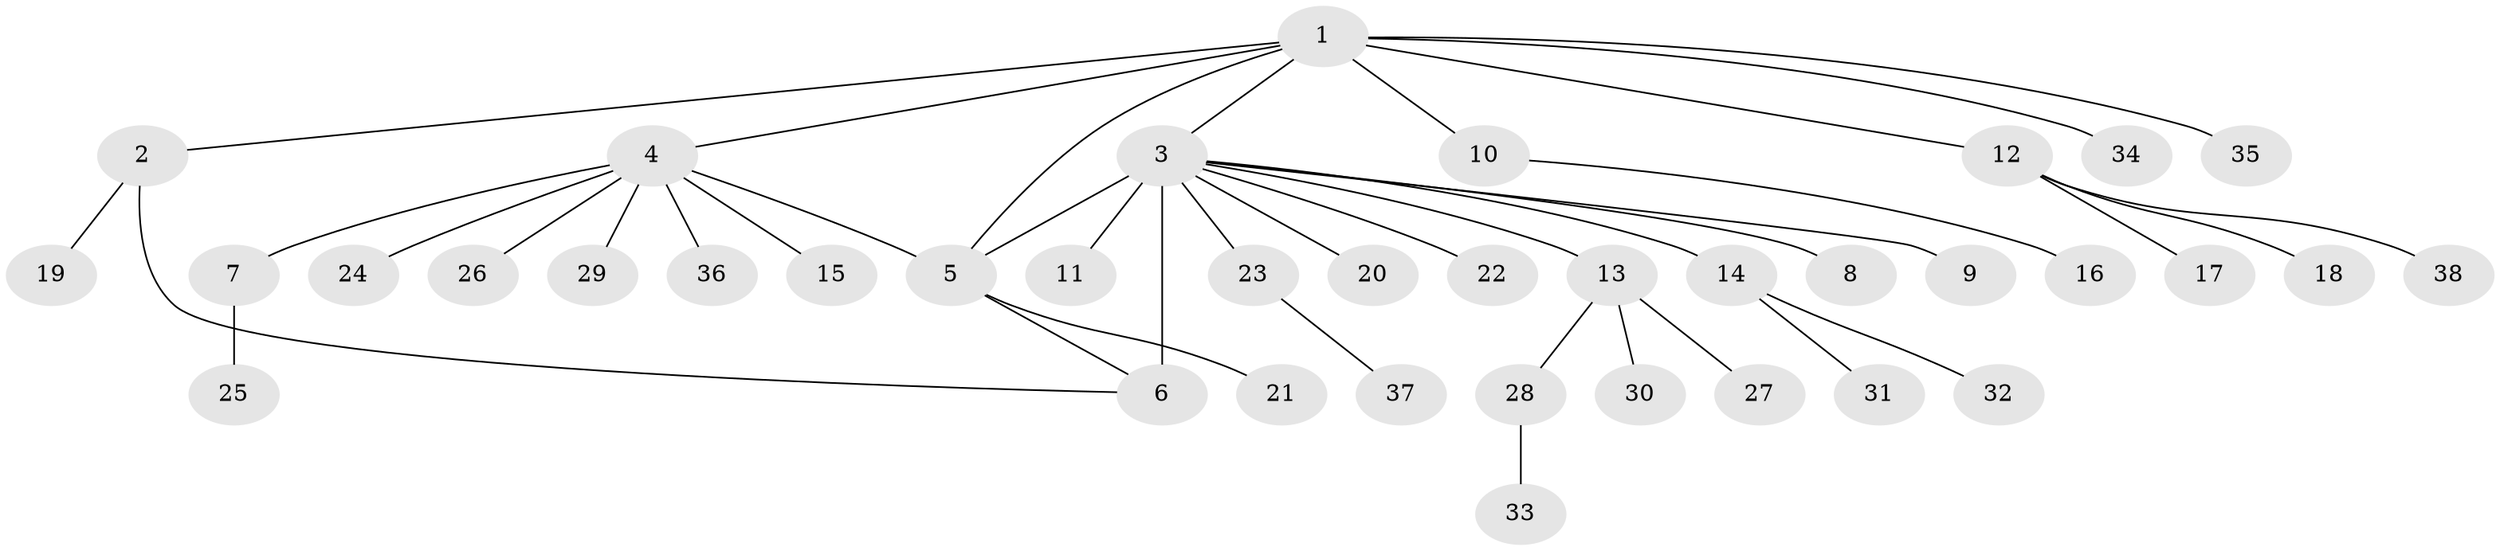 // original degree distribution, {10: 0.013333333333333334, 3: 0.06666666666666667, 25: 0.013333333333333334, 9: 0.013333333333333334, 8: 0.013333333333333334, 2: 0.18666666666666668, 1: 0.6533333333333333, 5: 0.02666666666666667, 4: 0.013333333333333334}
// Generated by graph-tools (version 1.1) at 2025/35/03/09/25 02:35:33]
// undirected, 38 vertices, 41 edges
graph export_dot {
graph [start="1"]
  node [color=gray90,style=filled];
  1;
  2;
  3;
  4;
  5;
  6;
  7;
  8;
  9;
  10;
  11;
  12;
  13;
  14;
  15;
  16;
  17;
  18;
  19;
  20;
  21;
  22;
  23;
  24;
  25;
  26;
  27;
  28;
  29;
  30;
  31;
  32;
  33;
  34;
  35;
  36;
  37;
  38;
  1 -- 2 [weight=1.0];
  1 -- 3 [weight=1.0];
  1 -- 4 [weight=1.0];
  1 -- 5 [weight=1.0];
  1 -- 10 [weight=1.0];
  1 -- 12 [weight=1.0];
  1 -- 34 [weight=1.0];
  1 -- 35 [weight=1.0];
  2 -- 6 [weight=1.0];
  2 -- 19 [weight=1.0];
  3 -- 5 [weight=1.0];
  3 -- 6 [weight=14.0];
  3 -- 8 [weight=1.0];
  3 -- 9 [weight=1.0];
  3 -- 11 [weight=1.0];
  3 -- 13 [weight=1.0];
  3 -- 14 [weight=1.0];
  3 -- 20 [weight=1.0];
  3 -- 22 [weight=1.0];
  3 -- 23 [weight=1.0];
  4 -- 5 [weight=1.0];
  4 -- 7 [weight=1.0];
  4 -- 15 [weight=1.0];
  4 -- 24 [weight=1.0];
  4 -- 26 [weight=1.0];
  4 -- 29 [weight=1.0];
  4 -- 36 [weight=1.0];
  5 -- 6 [weight=1.0];
  5 -- 21 [weight=3.0];
  7 -- 25 [weight=1.0];
  10 -- 16 [weight=1.0];
  12 -- 17 [weight=1.0];
  12 -- 18 [weight=1.0];
  12 -- 38 [weight=1.0];
  13 -- 27 [weight=1.0];
  13 -- 28 [weight=1.0];
  13 -- 30 [weight=1.0];
  14 -- 31 [weight=1.0];
  14 -- 32 [weight=1.0];
  23 -- 37 [weight=1.0];
  28 -- 33 [weight=1.0];
}
